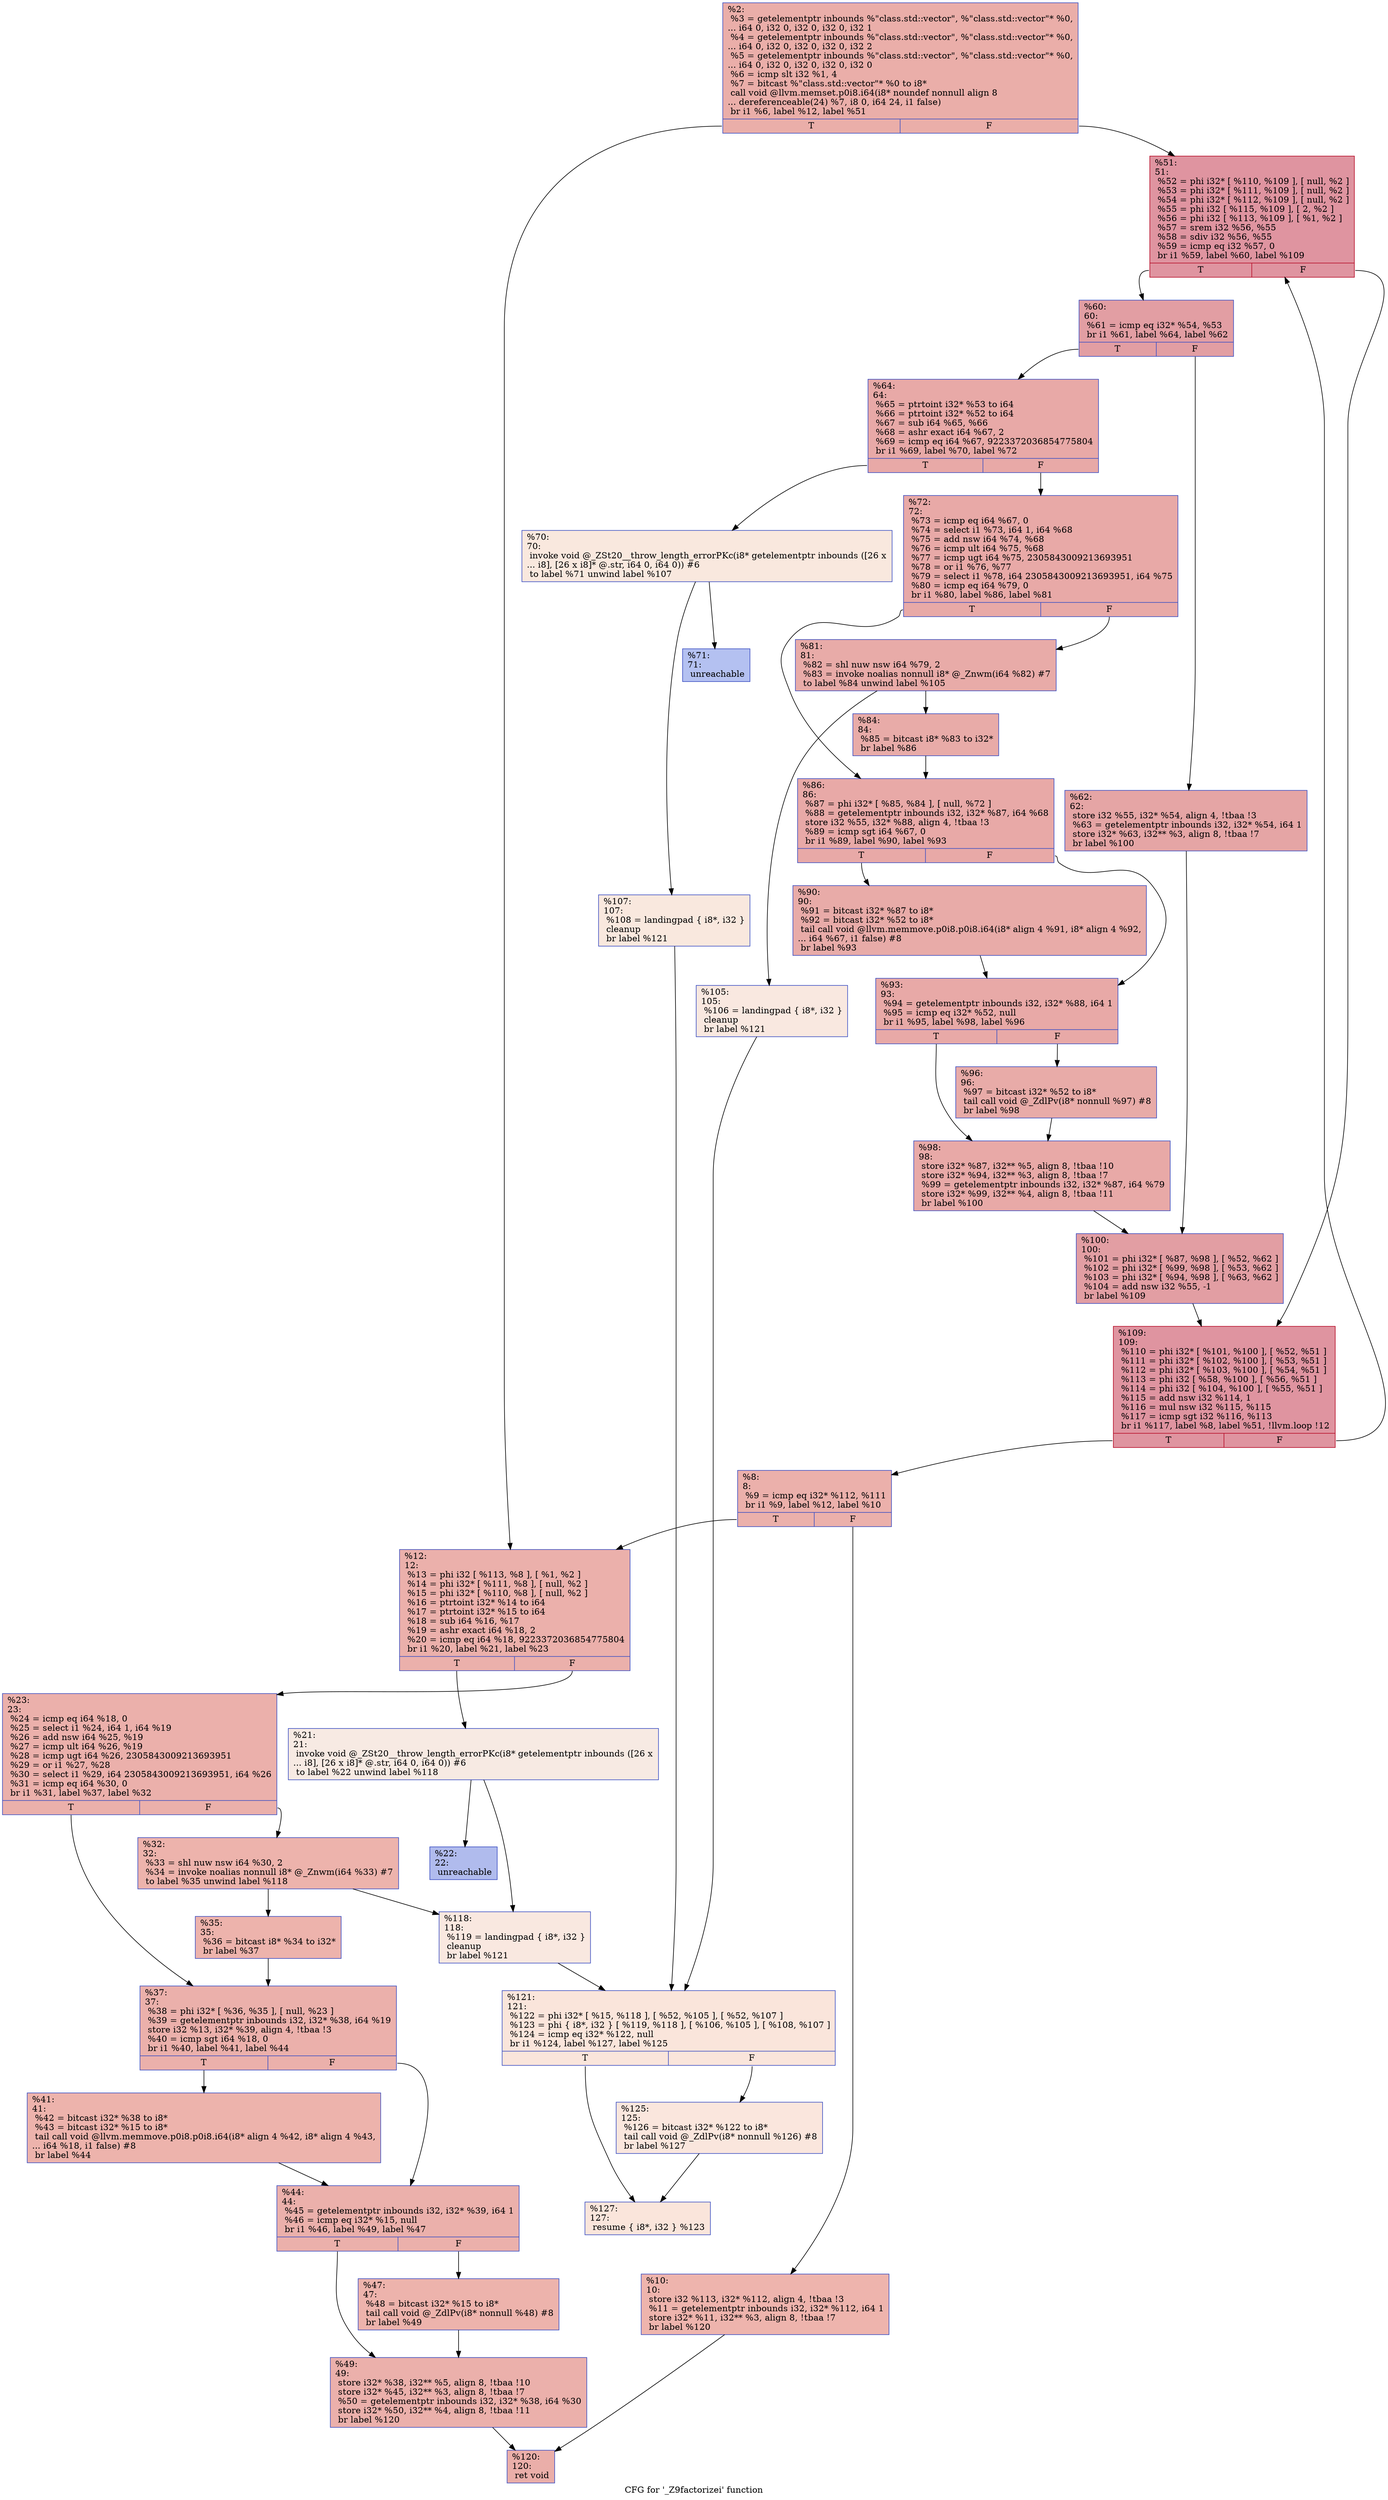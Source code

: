 digraph "CFG for '_Z9factorizei' function" {
	label="CFG for '_Z9factorizei' function";

	Node0x5555fcc41fe0 [shape=record,color="#3d50c3ff", style=filled, fillcolor="#d0473d70",label="{%2:\l  %3 = getelementptr inbounds %\"class.std::vector\", %\"class.std::vector\"* %0,\l... i64 0, i32 0, i32 0, i32 0, i32 1\l  %4 = getelementptr inbounds %\"class.std::vector\", %\"class.std::vector\"* %0,\l... i64 0, i32 0, i32 0, i32 0, i32 2\l  %5 = getelementptr inbounds %\"class.std::vector\", %\"class.std::vector\"* %0,\l... i64 0, i32 0, i32 0, i32 0, i32 0\l  %6 = icmp slt i32 %1, 4\l  %7 = bitcast %\"class.std::vector\"* %0 to i8*\l  call void @llvm.memset.p0i8.i64(i8* noundef nonnull align 8\l... dereferenceable(24) %7, i8 0, i64 24, i1 false)\l  br i1 %6, label %12, label %51\l|{<s0>T|<s1>F}}"];
	Node0x5555fcc41fe0:s0 -> Node0x5555fcc42fb0;
	Node0x5555fcc41fe0:s1 -> Node0x5555fcc43000;
	Node0x5555fcc43140 [shape=record,color="#3d50c3ff", style=filled, fillcolor="#d24b4070",label="{%8:\l8:                                                \l  %9 = icmp eq i32* %112, %111\l  br i1 %9, label %12, label %10\l|{<s0>T|<s1>F}}"];
	Node0x5555fcc43140:s0 -> Node0x5555fcc42fb0;
	Node0x5555fcc43140:s1 -> Node0x5555fcc429b0;
	Node0x5555fcc429b0 [shape=record,color="#3d50c3ff", style=filled, fillcolor="#d8564670",label="{%10:\l10:                                               \l  store i32 %113, i32* %112, align 4, !tbaa !3\l  %11 = getelementptr inbounds i32, i32* %112, i64 1\l  store i32* %11, i32** %3, align 8, !tbaa !7\l  br label %120\l}"];
	Node0x5555fcc429b0 -> Node0x5555fcc442a0;
	Node0x5555fcc42fb0 [shape=record,color="#3d50c3ff", style=filled, fillcolor="#d24b4070",label="{%12:\l12:                                               \l  %13 = phi i32 [ %113, %8 ], [ %1, %2 ]\l  %14 = phi i32* [ %111, %8 ], [ null, %2 ]\l  %15 = phi i32* [ %110, %8 ], [ null, %2 ]\l  %16 = ptrtoint i32* %14 to i64\l  %17 = ptrtoint i32* %15 to i64\l  %18 = sub i64 %16, %17\l  %19 = ashr exact i64 %18, 2\l  %20 = icmp eq i64 %18, 9223372036854775804\l  br i1 %20, label %21, label %23\l|{<s0>T|<s1>F}}"];
	Node0x5555fcc42fb0:s0 -> Node0x5555fcc44880;
	Node0x5555fcc42fb0:s1 -> Node0x5555fcc44910;
	Node0x5555fcc44880 [shape=record,color="#3d50c3ff", style=filled, fillcolor="#eed0c070",label="{%21:\l21:                                               \l  invoke void @_ZSt20__throw_length_errorPKc(i8* getelementptr inbounds ([26 x\l... i8], [26 x i8]* @.str, i64 0, i64 0)) #6\l          to label %22 unwind label %118\l}"];
	Node0x5555fcc44880 -> Node0x5555fcc44b10;
	Node0x5555fcc44880 -> Node0x5555fcc44b60;
	Node0x5555fcc44b10 [shape=record,color="#3d50c3ff", style=filled, fillcolor="#4c66d670",label="{%22:\l22:                                               \l  unreachable\l}"];
	Node0x5555fcc44910 [shape=record,color="#3d50c3ff", style=filled, fillcolor="#d24b4070",label="{%23:\l23:                                               \l  %24 = icmp eq i64 %18, 0\l  %25 = select i1 %24, i64 1, i64 %19\l  %26 = add nsw i64 %25, %19\l  %27 = icmp ult i64 %26, %19\l  %28 = icmp ugt i64 %26, 2305843009213693951\l  %29 = or i1 %27, %28\l  %30 = select i1 %29, i64 2305843009213693951, i64 %26\l  %31 = icmp eq i64 %30, 0\l  br i1 %31, label %37, label %32\l|{<s0>T|<s1>F}}"];
	Node0x5555fcc44910:s0 -> Node0x5555fcc452c0;
	Node0x5555fcc44910:s1 -> Node0x5555fcc45310;
	Node0x5555fcc45310 [shape=record,color="#3d50c3ff", style=filled, fillcolor="#d6524470",label="{%32:\l32:                                               \l  %33 = shl nuw nsw i64 %30, 2\l  %34 = invoke noalias nonnull i8* @_Znwm(i64 %33) #7\l          to label %35 unwind label %118\l}"];
	Node0x5555fcc45310 -> Node0x5555fcc456b0;
	Node0x5555fcc45310 -> Node0x5555fcc44b60;
	Node0x5555fcc456b0 [shape=record,color="#3d50c3ff", style=filled, fillcolor="#d6524470",label="{%35:\l35:                                               \l  %36 = bitcast i8* %34 to i32*\l  br label %37\l}"];
	Node0x5555fcc456b0 -> Node0x5555fcc452c0;
	Node0x5555fcc452c0 [shape=record,color="#3d50c3ff", style=filled, fillcolor="#d24b4070",label="{%37:\l37:                                               \l  %38 = phi i32* [ %36, %35 ], [ null, %23 ]\l  %39 = getelementptr inbounds i32, i32* %38, i64 %19\l  store i32 %13, i32* %39, align 4, !tbaa !3\l  %40 = icmp sgt i64 %18, 0\l  br i1 %40, label %41, label %44\l|{<s0>T|<s1>F}}"];
	Node0x5555fcc452c0:s0 -> Node0x5555fcc46240;
	Node0x5555fcc452c0:s1 -> Node0x5555fcc46290;
	Node0x5555fcc46240 [shape=record,color="#3d50c3ff", style=filled, fillcolor="#d6524470",label="{%41:\l41:                                               \l  %42 = bitcast i32* %38 to i8*\l  %43 = bitcast i32* %15 to i8*\l  tail call void @llvm.memmove.p0i8.p0i8.i64(i8* align 4 %42, i8* align 4 %43,\l... i64 %18, i1 false) #8\l  br label %44\l}"];
	Node0x5555fcc46240 -> Node0x5555fcc46290;
	Node0x5555fcc46290 [shape=record,color="#3d50c3ff", style=filled, fillcolor="#d24b4070",label="{%44:\l44:                                               \l  %45 = getelementptr inbounds i32, i32* %39, i64 1\l  %46 = icmp eq i32* %15, null\l  br i1 %46, label %49, label %47\l|{<s0>T|<s1>F}}"];
	Node0x5555fcc46290:s0 -> Node0x5555fcc46920;
	Node0x5555fcc46290:s1 -> Node0x5555fcc46970;
	Node0x5555fcc46970 [shape=record,color="#3d50c3ff", style=filled, fillcolor="#d6524470",label="{%47:\l47:                                               \l  %48 = bitcast i32* %15 to i8*\l  tail call void @_ZdlPv(i8* nonnull %48) #8\l  br label %49\l}"];
	Node0x5555fcc46970 -> Node0x5555fcc46920;
	Node0x5555fcc46920 [shape=record,color="#3d50c3ff", style=filled, fillcolor="#d24b4070",label="{%49:\l49:                                               \l  store i32* %38, i32** %5, align 8, !tbaa !10\l  store i32* %45, i32** %3, align 8, !tbaa !7\l  %50 = getelementptr inbounds i32, i32* %38, i64 %30\l  store i32* %50, i32** %4, align 8, !tbaa !11\l  br label %120\l}"];
	Node0x5555fcc46920 -> Node0x5555fcc442a0;
	Node0x5555fcc43000 [shape=record,color="#b70d28ff", style=filled, fillcolor="#b70d2870",label="{%51:\l51:                                               \l  %52 = phi i32* [ %110, %109 ], [ null, %2 ]\l  %53 = phi i32* [ %111, %109 ], [ null, %2 ]\l  %54 = phi i32* [ %112, %109 ], [ null, %2 ]\l  %55 = phi i32 [ %115, %109 ], [ 2, %2 ]\l  %56 = phi i32 [ %113, %109 ], [ %1, %2 ]\l  %57 = srem i32 %56, %55\l  %58 = sdiv i32 %56, %55\l  %59 = icmp eq i32 %57, 0\l  br i1 %59, label %60, label %109\l|{<s0>T|<s1>F}}"];
	Node0x5555fcc43000:s0 -> Node0x5555fcc47e00;
	Node0x5555fcc43000:s1 -> Node0x5555fcc47820;
	Node0x5555fcc47e00 [shape=record,color="#3d50c3ff", style=filled, fillcolor="#be242e70",label="{%60:\l60:                                               \l  %61 = icmp eq i32* %54, %53\l  br i1 %61, label %64, label %62\l|{<s0>T|<s1>F}}"];
	Node0x5555fcc47e00:s0 -> Node0x5555fcc47fd0;
	Node0x5555fcc47e00:s1 -> Node0x5555fcc48020;
	Node0x5555fcc48020 [shape=record,color="#3d50c3ff", style=filled, fillcolor="#c5333470",label="{%62:\l62:                                               \l  store i32 %55, i32* %54, align 4, !tbaa !3\l  %63 = getelementptr inbounds i32, i32* %54, i64 1\l  store i32* %63, i32** %3, align 8, !tbaa !7\l  br label %100\l}"];
	Node0x5555fcc48020 -> Node0x5555fcc48320;
	Node0x5555fcc47fd0 [shape=record,color="#3d50c3ff", style=filled, fillcolor="#ca3b3770",label="{%64:\l64:                                               \l  %65 = ptrtoint i32* %53 to i64\l  %66 = ptrtoint i32* %52 to i64\l  %67 = sub i64 %65, %66\l  %68 = ashr exact i64 %67, 2\l  %69 = icmp eq i64 %67, 9223372036854775804\l  br i1 %69, label %70, label %72\l|{<s0>T|<s1>F}}"];
	Node0x5555fcc47fd0:s0 -> Node0x5555fcc48aa0;
	Node0x5555fcc47fd0:s1 -> Node0x5555fcc48af0;
	Node0x5555fcc48aa0 [shape=record,color="#3d50c3ff", style=filled, fillcolor="#f2cab570",label="{%70:\l70:                                               \l  invoke void @_ZSt20__throw_length_errorPKc(i8* getelementptr inbounds ([26 x\l... i8], [26 x i8]* @.str, i64 0, i64 0)) #6\l          to label %71 unwind label %107\l}"];
	Node0x5555fcc48aa0 -> Node0x5555fcc48c60;
	Node0x5555fcc48aa0 -> Node0x5555fcc48cb0;
	Node0x5555fcc48c60 [shape=record,color="#3d50c3ff", style=filled, fillcolor="#5572df70",label="{%71:\l71:                                               \l  unreachable\l}"];
	Node0x5555fcc48af0 [shape=record,color="#3d50c3ff", style=filled, fillcolor="#ca3b3770",label="{%72:\l72:                                               \l  %73 = icmp eq i64 %67, 0\l  %74 = select i1 %73, i64 1, i64 %68\l  %75 = add nsw i64 %74, %68\l  %76 = icmp ult i64 %75, %68\l  %77 = icmp ugt i64 %75, 2305843009213693951\l  %78 = or i1 %76, %77\l  %79 = select i1 %78, i64 2305843009213693951, i64 %75\l  %80 = icmp eq i64 %79, 0\l  br i1 %80, label %86, label %81\l|{<s0>T|<s1>F}}"];
	Node0x5555fcc48af0:s0 -> Node0x5555fcc492f0;
	Node0x5555fcc48af0:s1 -> Node0x5555fcc49340;
	Node0x5555fcc49340 [shape=record,color="#3d50c3ff", style=filled, fillcolor="#cc403a70",label="{%81:\l81:                                               \l  %82 = shl nuw nsw i64 %79, 2\l  %83 = invoke noalias nonnull i8* @_Znwm(i64 %82) #7\l          to label %84 unwind label %105\l}"];
	Node0x5555fcc49340 -> Node0x5555fcc494d0;
	Node0x5555fcc49340 -> Node0x5555fcc49520;
	Node0x5555fcc494d0 [shape=record,color="#3d50c3ff", style=filled, fillcolor="#cc403a70",label="{%84:\l84:                                               \l  %85 = bitcast i8* %83 to i32*\l  br label %86\l}"];
	Node0x5555fcc494d0 -> Node0x5555fcc492f0;
	Node0x5555fcc492f0 [shape=record,color="#3d50c3ff", style=filled, fillcolor="#ca3b3770",label="{%86:\l86:                                               \l  %87 = phi i32* [ %85, %84 ], [ null, %72 ]\l  %88 = getelementptr inbounds i32, i32* %87, i64 %68\l  store i32 %55, i32* %88, align 4, !tbaa !3\l  %89 = icmp sgt i64 %67, 0\l  br i1 %89, label %90, label %93\l|{<s0>T|<s1>F}}"];
	Node0x5555fcc492f0:s0 -> Node0x5555fcc49970;
	Node0x5555fcc492f0:s1 -> Node0x5555fcc499c0;
	Node0x5555fcc49970 [shape=record,color="#3d50c3ff", style=filled, fillcolor="#cc403a70",label="{%90:\l90:                                               \l  %91 = bitcast i32* %87 to i8*\l  %92 = bitcast i32* %52 to i8*\l  tail call void @llvm.memmove.p0i8.p0i8.i64(i8* align 4 %91, i8* align 4 %92,\l... i64 %67, i1 false) #8\l  br label %93\l}"];
	Node0x5555fcc49970 -> Node0x5555fcc499c0;
	Node0x5555fcc499c0 [shape=record,color="#3d50c3ff", style=filled, fillcolor="#ca3b3770",label="{%93:\l93:                                               \l  %94 = getelementptr inbounds i32, i32* %88, i64 1\l  %95 = icmp eq i32* %52, null\l  br i1 %95, label %98, label %96\l|{<s0>T|<s1>F}}"];
	Node0x5555fcc499c0:s0 -> Node0x5555fcc49ed0;
	Node0x5555fcc499c0:s1 -> Node0x5555fcc49f20;
	Node0x5555fcc49f20 [shape=record,color="#3d50c3ff", style=filled, fillcolor="#cc403a70",label="{%96:\l96:                                               \l  %97 = bitcast i32* %52 to i8*\l  tail call void @_ZdlPv(i8* nonnull %97) #8\l  br label %98\l}"];
	Node0x5555fcc49f20 -> Node0x5555fcc49ed0;
	Node0x5555fcc49ed0 [shape=record,color="#3d50c3ff", style=filled, fillcolor="#ca3b3770",label="{%98:\l98:                                               \l  store i32* %87, i32** %5, align 8, !tbaa !10\l  store i32* %94, i32** %3, align 8, !tbaa !7\l  %99 = getelementptr inbounds i32, i32* %87, i64 %79\l  store i32* %99, i32** %4, align 8, !tbaa !11\l  br label %100\l}"];
	Node0x5555fcc49ed0 -> Node0x5555fcc48320;
	Node0x5555fcc48320 [shape=record,color="#3d50c3ff", style=filled, fillcolor="#be242e70",label="{%100:\l100:                                              \l  %101 = phi i32* [ %87, %98 ], [ %52, %62 ]\l  %102 = phi i32* [ %99, %98 ], [ %53, %62 ]\l  %103 = phi i32* [ %94, %98 ], [ %63, %62 ]\l  %104 = add nsw i32 %55, -1\l  br label %109\l}"];
	Node0x5555fcc48320 -> Node0x5555fcc47820;
	Node0x5555fcc49520 [shape=record,color="#3d50c3ff", style=filled, fillcolor="#f1ccb870",label="{%105:\l105:                                              \l  %106 = landingpad \{ i8*, i32 \}\l          cleanup\l  br label %121\l}"];
	Node0x5555fcc49520 -> Node0x5555fcc4b430;
	Node0x5555fcc48cb0 [shape=record,color="#3d50c3ff", style=filled, fillcolor="#f2cab570",label="{%107:\l107:                                              \l  %108 = landingpad \{ i8*, i32 \}\l          cleanup\l  br label %121\l}"];
	Node0x5555fcc48cb0 -> Node0x5555fcc4b430;
	Node0x5555fcc47820 [shape=record,color="#b70d28ff", style=filled, fillcolor="#b70d2870",label="{%109:\l109:                                              \l  %110 = phi i32* [ %101, %100 ], [ %52, %51 ]\l  %111 = phi i32* [ %102, %100 ], [ %53, %51 ]\l  %112 = phi i32* [ %103, %100 ], [ %54, %51 ]\l  %113 = phi i32 [ %58, %100 ], [ %56, %51 ]\l  %114 = phi i32 [ %104, %100 ], [ %55, %51 ]\l  %115 = add nsw i32 %114, 1\l  %116 = mul nsw i32 %115, %115\l  %117 = icmp sgt i32 %116, %113\l  br i1 %117, label %8, label %51, !llvm.loop !12\l|{<s0>T|<s1>F}}"];
	Node0x5555fcc47820:s0 -> Node0x5555fcc43140;
	Node0x5555fcc47820:s1 -> Node0x5555fcc43000;
	Node0x5555fcc44b60 [shape=record,color="#3d50c3ff", style=filled, fillcolor="#f1ccb870",label="{%118:\l118:                                              \l  %119 = landingpad \{ i8*, i32 \}\l          cleanup\l  br label %121\l}"];
	Node0x5555fcc44b60 -> Node0x5555fcc4b430;
	Node0x5555fcc442a0 [shape=record,color="#3d50c3ff", style=filled, fillcolor="#d0473d70",label="{%120:\l120:                                              \l  ret void\l}"];
	Node0x5555fcc4b430 [shape=record,color="#3d50c3ff", style=filled, fillcolor="#f4c5ad70",label="{%121:\l121:                                              \l  %122 = phi i32* [ %15, %118 ], [ %52, %105 ], [ %52, %107 ]\l  %123 = phi \{ i8*, i32 \} [ %119, %118 ], [ %106, %105 ], [ %108, %107 ]\l  %124 = icmp eq i32* %122, null\l  br i1 %124, label %127, label %125\l|{<s0>T|<s1>F}}"];
	Node0x5555fcc4b430:s0 -> Node0x5555fcc4bfa0;
	Node0x5555fcc4b430:s1 -> Node0x5555fcc4bff0;
	Node0x5555fcc4bff0 [shape=record,color="#3d50c3ff", style=filled, fillcolor="#f3c7b170",label="{%125:\l125:                                              \l  %126 = bitcast i32* %122 to i8*\l  tail call void @_ZdlPv(i8* nonnull %126) #8\l  br label %127\l}"];
	Node0x5555fcc4bff0 -> Node0x5555fcc4bfa0;
	Node0x5555fcc4bfa0 [shape=record,color="#3d50c3ff", style=filled, fillcolor="#f4c5ad70",label="{%127:\l127:                                              \l  resume \{ i8*, i32 \} %123\l}"];
}
